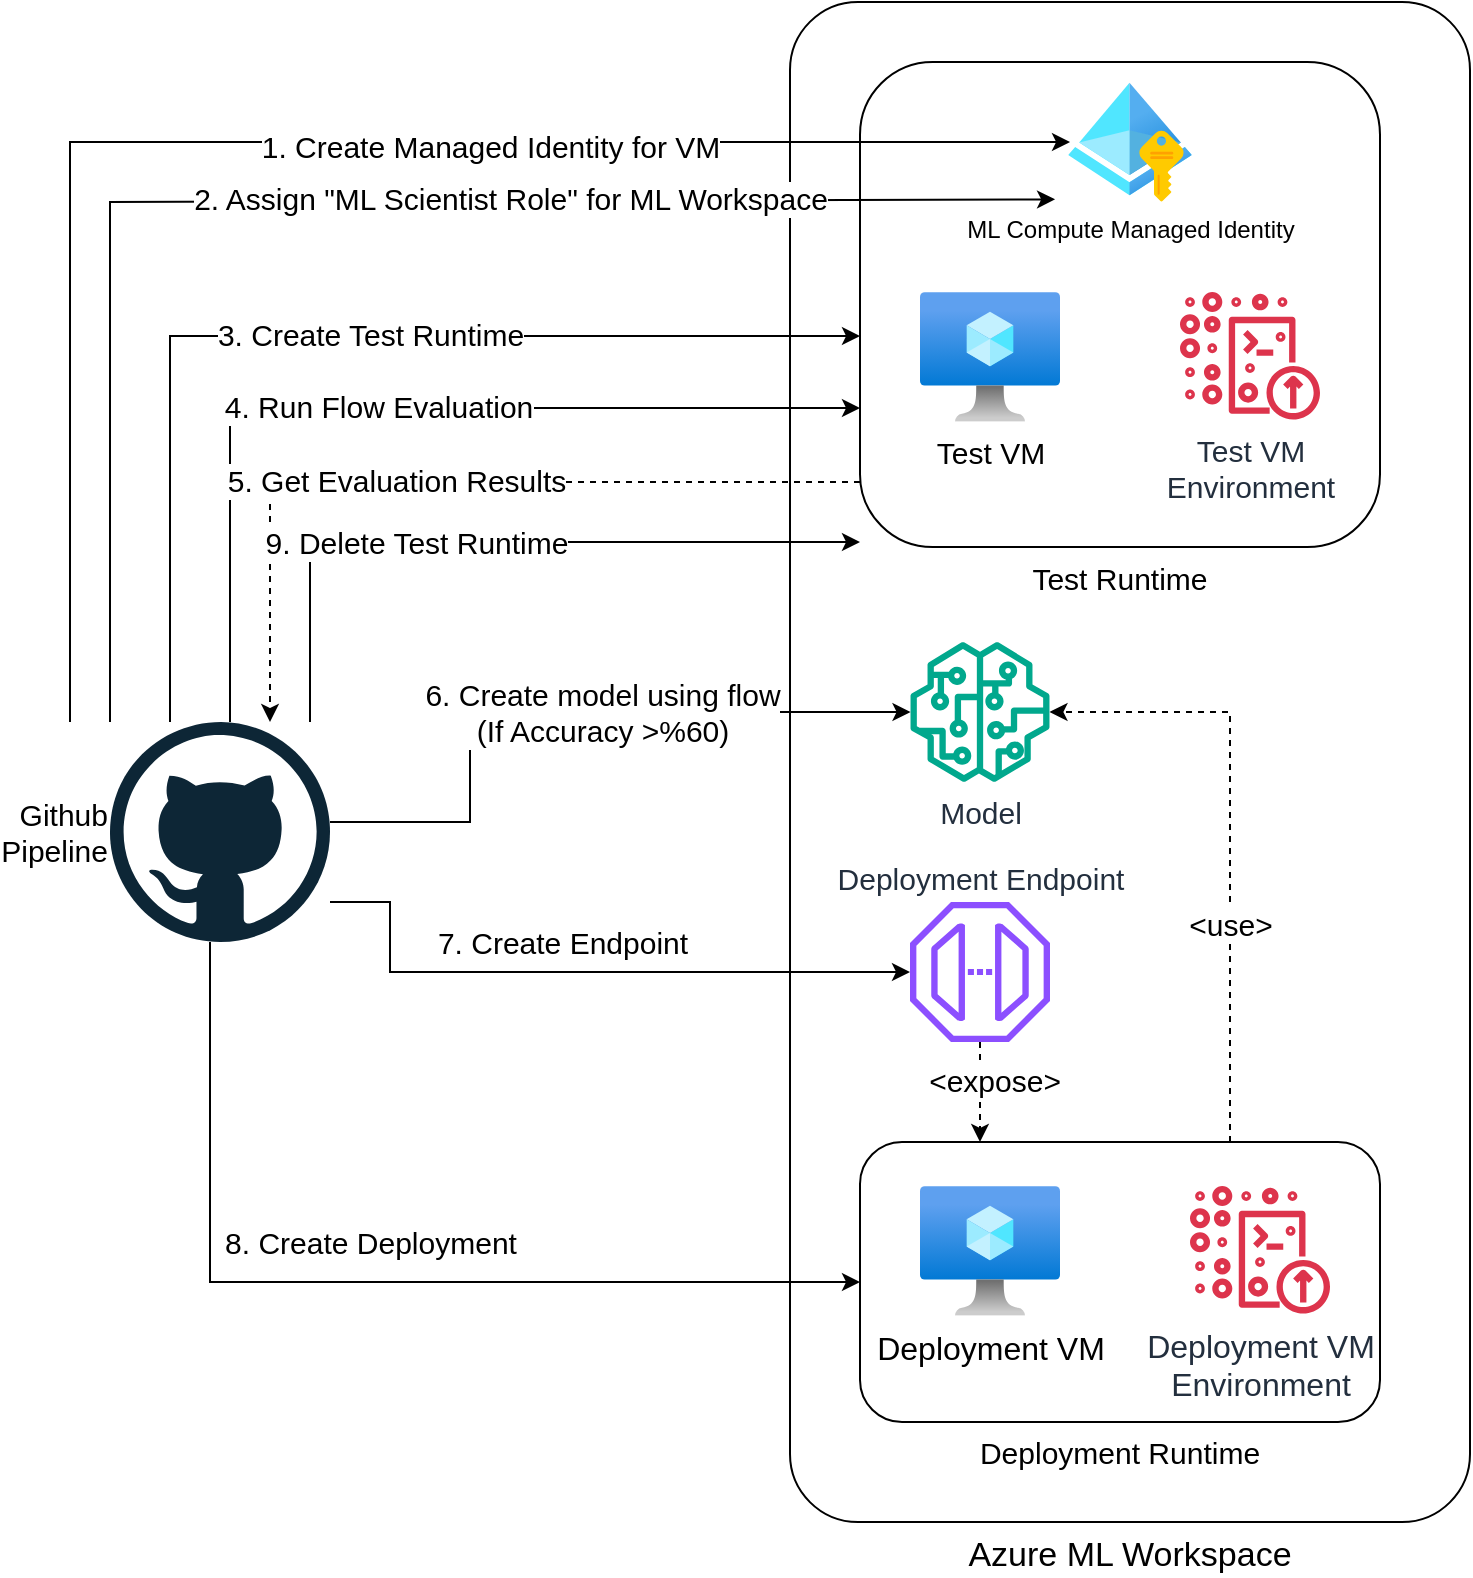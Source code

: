<mxfile version="22.1.11" type="device">
  <diagram name="Page-1" id="J1ulzrVN8QK7nklARanK">
    <mxGraphModel dx="1593" dy="2118" grid="1" gridSize="10" guides="1" tooltips="1" connect="1" arrows="1" fold="1" page="1" pageScale="1" pageWidth="827" pageHeight="1169" math="0" shadow="0">
      <root>
        <mxCell id="0" />
        <mxCell id="1" parent="0" />
        <mxCell id="mPcV5KLfGnNKVoKbEEDN-49" value="&lt;font style=&quot;font-size: 17px;&quot;&gt;Azure ML Workspace&lt;/font&gt;" style="rounded=1;whiteSpace=wrap;html=1;fillStyle=hatch;verticalAlign=top;labelPosition=center;verticalLabelPosition=bottom;align=center;fontSize=17;arcSize=10;" parent="1" vertex="1">
          <mxGeometry x="400" y="-20" width="340" height="760" as="geometry" />
        </mxCell>
        <mxCell id="mPcV5KLfGnNKVoKbEEDN-50" value="&lt;font style=&quot;font-size: 15px;&quot;&gt;Test Runtime&lt;/font&gt;" style="rounded=1;whiteSpace=wrap;html=1;fillStyle=hatch;fontSize=15;verticalAlign=top;labelPosition=center;verticalLabelPosition=bottom;align=center;" parent="1" vertex="1">
          <mxGeometry x="435" y="10" width="260" height="242.5" as="geometry" />
        </mxCell>
        <mxCell id="mPcV5KLfGnNKVoKbEEDN-97" style="edgeStyle=orthogonalEdgeStyle;rounded=0;orthogonalLoop=1;jettySize=auto;html=1;dashed=1;fontSize=15;" parent="1" source="mPcV5KLfGnNKVoKbEEDN-33" target="mPcV5KLfGnNKVoKbEEDN-11" edge="1">
          <mxGeometry relative="1" as="geometry">
            <Array as="points">
              <mxPoint x="620" y="335" />
            </Array>
          </mxGeometry>
        </mxCell>
        <mxCell id="mPcV5KLfGnNKVoKbEEDN-98" value="&lt;font style=&quot;font-size: 15px&quot;&gt;&amp;lt;use&amp;gt;&lt;/font&gt;" style="edgeLabel;html=1;align=center;verticalAlign=middle;resizable=0;points=[];fontSize=15;" parent="mPcV5KLfGnNKVoKbEEDN-97" vertex="1" connectable="0">
          <mxGeometry x="-0.127" y="3" relative="1" as="geometry">
            <mxPoint x="3" y="24" as="offset" />
          </mxGeometry>
        </mxCell>
        <mxCell id="mPcV5KLfGnNKVoKbEEDN-33" value="Deployment Runtime" style="rounded=1;whiteSpace=wrap;html=1;fillStyle=hatch;fontSize=15;verticalAlign=top;labelPosition=center;verticalLabelPosition=bottom;align=center;" parent="1" vertex="1">
          <mxGeometry x="435" y="550" width="260" height="140" as="geometry" />
        </mxCell>
        <mxCell id="mPcV5KLfGnNKVoKbEEDN-99" style="edgeStyle=orthogonalEdgeStyle;rounded=0;orthogonalLoop=1;jettySize=auto;html=1;dashed=1;" parent="1" source="mPcV5KLfGnNKVoKbEEDN-2" target="mPcV5KLfGnNKVoKbEEDN-33" edge="1">
          <mxGeometry relative="1" as="geometry">
            <Array as="points">
              <mxPoint x="570" y="565" />
              <mxPoint x="570" y="565" />
            </Array>
          </mxGeometry>
        </mxCell>
        <mxCell id="mPcV5KLfGnNKVoKbEEDN-100" value="&amp;lt;expose&amp;gt;" style="edgeLabel;html=1;align=center;verticalAlign=middle;resizable=0;points=[];fontSize=15;" parent="mPcV5KLfGnNKVoKbEEDN-99" vertex="1" connectable="0">
          <mxGeometry x="-0.233" y="1" relative="1" as="geometry">
            <mxPoint x="6" as="offset" />
          </mxGeometry>
        </mxCell>
        <mxCell id="mPcV5KLfGnNKVoKbEEDN-2" value="Deployment Endpoint" style="sketch=0;outlineConnect=0;fontColor=#232F3E;gradientColor=none;fillColor=#8C4FFF;strokeColor=none;dashed=0;verticalLabelPosition=top;verticalAlign=bottom;align=center;html=1;fontSize=15;fontStyle=0;aspect=fixed;pointerEvents=1;shape=mxgraph.aws4.endpoint;labelPosition=center;" parent="1" vertex="1">
          <mxGeometry x="460" y="430" width="70" height="70" as="geometry" />
        </mxCell>
        <mxCell id="mPcV5KLfGnNKVoKbEEDN-11" value="Model&lt;br&gt;" style="sketch=0;outlineConnect=0;fontColor=#232F3E;gradientColor=none;fillColor=#01A88D;strokeColor=none;dashed=0;verticalLabelPosition=bottom;verticalAlign=top;align=center;html=1;fontSize=15;fontStyle=0;aspect=fixed;pointerEvents=1;shape=mxgraph.aws4.sagemaker_model;" parent="1" vertex="1">
          <mxGeometry x="460" y="300" width="70" height="70" as="geometry" />
        </mxCell>
        <mxCell id="mPcV5KLfGnNKVoKbEEDN-72" style="edgeStyle=orthogonalEdgeStyle;rounded=0;orthogonalLoop=1;jettySize=auto;html=1;fontSize=15;" parent="1" source="mPcV5KLfGnNKVoKbEEDN-89" target="mPcV5KLfGnNKVoKbEEDN-11" edge="1">
          <mxGeometry relative="1" as="geometry">
            <mxPoint x="319" y="270" as="sourcePoint" />
            <Array as="points">
              <mxPoint x="240" y="390" />
              <mxPoint x="240" y="335" />
            </Array>
          </mxGeometry>
        </mxCell>
        <mxCell id="mPcV5KLfGnNKVoKbEEDN-73" value="6. Create model using flow &lt;br&gt;(If Accuracy &amp;gt;%60)" style="edgeLabel;html=1;align=center;verticalAlign=middle;resizable=0;points=[];fontSize=15;" parent="mPcV5KLfGnNKVoKbEEDN-72" vertex="1" connectable="0">
          <mxGeometry x="0.421" y="-3" relative="1" as="geometry">
            <mxPoint x="-55" y="-3" as="offset" />
          </mxGeometry>
        </mxCell>
        <mxCell id="mPcV5KLfGnNKVoKbEEDN-78" style="edgeStyle=orthogonalEdgeStyle;rounded=0;orthogonalLoop=1;jettySize=auto;html=1;fontSize=15;" parent="1" source="mPcV5KLfGnNKVoKbEEDN-89" target="mPcV5KLfGnNKVoKbEEDN-33" edge="1">
          <mxGeometry relative="1" as="geometry">
            <mxPoint x="269" y="270" as="sourcePoint" />
            <Array as="points">
              <mxPoint x="110" y="620" />
            </Array>
          </mxGeometry>
        </mxCell>
        <mxCell id="mPcV5KLfGnNKVoKbEEDN-79" value="8. Create Deployment" style="edgeLabel;html=1;align=center;verticalAlign=middle;resizable=0;points=[];fontSize=15;" parent="mPcV5KLfGnNKVoKbEEDN-78" vertex="1" connectable="0">
          <mxGeometry x="0.61" y="-1" relative="1" as="geometry">
            <mxPoint x="-149" y="-21" as="offset" />
          </mxGeometry>
        </mxCell>
        <mxCell id="mPcV5KLfGnNKVoKbEEDN-32" value="Deployment VM" style="image;aspect=fixed;html=1;points=[];align=center;fontSize=16;image=img/lib/azure2/compute/Virtual_Machine.svg;" parent="1" vertex="1">
          <mxGeometry x="465" y="572.0" width="70" height="64.92" as="geometry" />
        </mxCell>
        <mxCell id="mPcV5KLfGnNKVoKbEEDN-59" style="edgeStyle=orthogonalEdgeStyle;rounded=0;orthogonalLoop=1;jettySize=auto;html=1;fontSize=15;" parent="1" source="mPcV5KLfGnNKVoKbEEDN-89" target="mPcV5KLfGnNKVoKbEEDN-50" edge="1">
          <mxGeometry relative="1" as="geometry">
            <mxPoint x="340.99" y="225.26" as="sourcePoint" />
            <mxPoint x="600" y="170" as="targetPoint" />
            <Array as="points">
              <mxPoint x="120" y="183" />
            </Array>
          </mxGeometry>
        </mxCell>
        <mxCell id="mPcV5KLfGnNKVoKbEEDN-61" value="4. Run Flow Evaluation" style="edgeLabel;html=1;align=center;verticalAlign=middle;resizable=0;points=[];fontSize=15;" parent="mPcV5KLfGnNKVoKbEEDN-59" vertex="1" connectable="0">
          <mxGeometry x="-0.029" y="2" relative="1" as="geometry">
            <mxPoint x="2" y="1" as="offset" />
          </mxGeometry>
        </mxCell>
        <mxCell id="mPcV5KLfGnNKVoKbEEDN-62" style="edgeStyle=orthogonalEdgeStyle;rounded=0;orthogonalLoop=1;jettySize=auto;html=1;fontSize=15;dashed=1;" parent="1" source="mPcV5KLfGnNKVoKbEEDN-50" target="mPcV5KLfGnNKVoKbEEDN-89" edge="1">
          <mxGeometry relative="1" as="geometry">
            <mxPoint x="341" y="251" as="targetPoint" />
            <mxPoint x="600" y="196" as="sourcePoint" />
            <Array as="points">
              <mxPoint x="140" y="220" />
            </Array>
          </mxGeometry>
        </mxCell>
        <mxCell id="mPcV5KLfGnNKVoKbEEDN-63" value="5. Get Evaluation Results" style="edgeLabel;html=1;align=center;verticalAlign=middle;resizable=0;points=[];fontSize=15;" parent="mPcV5KLfGnNKVoKbEEDN-62" vertex="1" connectable="0">
          <mxGeometry x="0.032" relative="1" as="geometry">
            <mxPoint x="-18" y="-1" as="offset" />
          </mxGeometry>
        </mxCell>
        <mxCell id="mPcV5KLfGnNKVoKbEEDN-74" style="edgeStyle=orthogonalEdgeStyle;rounded=0;orthogonalLoop=1;jettySize=auto;html=1;fontSize=15;" parent="1" source="mPcV5KLfGnNKVoKbEEDN-89" target="mPcV5KLfGnNKVoKbEEDN-2" edge="1">
          <mxGeometry relative="1" as="geometry">
            <mxPoint x="294" y="270" as="sourcePoint" />
            <mxPoint x="610" y="540" as="targetPoint" />
            <Array as="points">
              <mxPoint x="200" y="430" />
              <mxPoint x="200" y="465" />
            </Array>
          </mxGeometry>
        </mxCell>
        <mxCell id="mPcV5KLfGnNKVoKbEEDN-75" value="7. Create Endpoint" style="edgeLabel;html=1;align=center;verticalAlign=middle;resizable=0;points=[];fontSize=15;" parent="mPcV5KLfGnNKVoKbEEDN-74" vertex="1" connectable="0">
          <mxGeometry x="-0.179" relative="1" as="geometry">
            <mxPoint x="17" y="-15" as="offset" />
          </mxGeometry>
        </mxCell>
        <mxCell id="mPcV5KLfGnNKVoKbEEDN-89" value="&lt;font style=&quot;font-size: 15px&quot;&gt;Github &lt;br&gt;Pipeline&lt;/font&gt;" style="dashed=0;outlineConnect=0;html=1;align=right;labelPosition=left;verticalLabelPosition=middle;verticalAlign=middle;shape=mxgraph.weblogos.github;fontSize=15;aspect=fixed;" parent="1" vertex="1">
          <mxGeometry x="60" y="340" width="110" height="110" as="geometry" />
        </mxCell>
        <mxCell id="mPcV5KLfGnNKVoKbEEDN-92" value="Deployment VM &lt;br style=&quot;font-size: 16px;&quot;&gt;Environment" style="sketch=0;outlineConnect=0;fontColor=#232F3E;gradientColor=none;fillColor=#DD344C;strokeColor=none;dashed=0;verticalLabelPosition=bottom;verticalAlign=top;align=center;html=1;fontSize=16;fontStyle=0;aspect=fixed;pointerEvents=1;shape=mxgraph.aws4.development_environment;" parent="1" vertex="1">
          <mxGeometry x="600" y="572.0" width="70" height="63.72" as="geometry" />
        </mxCell>
        <mxCell id="mPcV5KLfGnNKVoKbEEDN-101" value="" style="endArrow=classic;html=1;rounded=0;edgeStyle=orthogonalEdgeStyle;" parent="1" source="mPcV5KLfGnNKVoKbEEDN-89" target="mPcV5KLfGnNKVoKbEEDN-50" edge="1">
          <mxGeometry width="50" height="50" relative="1" as="geometry">
            <mxPoint x="580" y="300" as="sourcePoint" />
            <mxPoint x="600" y="143" as="targetPoint" />
            <Array as="points">
              <mxPoint x="90" y="147" />
            </Array>
          </mxGeometry>
        </mxCell>
        <mxCell id="mPcV5KLfGnNKVoKbEEDN-102" value="3. Create Test Runtime" style="edgeLabel;html=1;align=center;verticalAlign=middle;resizable=0;points=[];fontSize=15;" parent="mPcV5KLfGnNKVoKbEEDN-101" vertex="1" connectable="0">
          <mxGeometry x="0.044" y="1" relative="1" as="geometry">
            <mxPoint x="12" as="offset" />
          </mxGeometry>
        </mxCell>
        <mxCell id="mPcV5KLfGnNKVoKbEEDN-103" value="" style="endArrow=classic;html=1;rounded=0;edgeStyle=orthogonalEdgeStyle;" parent="1" source="mPcV5KLfGnNKVoKbEEDN-89" target="mPcV5KLfGnNKVoKbEEDN-50" edge="1">
          <mxGeometry width="50" height="50" relative="1" as="geometry">
            <mxPoint x="580" y="400" as="sourcePoint" />
            <mxPoint x="600" y="220" as="targetPoint" />
            <Array as="points">
              <mxPoint x="160" y="250" />
            </Array>
          </mxGeometry>
        </mxCell>
        <mxCell id="mPcV5KLfGnNKVoKbEEDN-104" value="9. Delete Test Runtime" style="edgeLabel;html=1;align=center;verticalAlign=middle;resizable=0;points=[];fontSize=15;" parent="mPcV5KLfGnNKVoKbEEDN-103" vertex="1" connectable="0">
          <mxGeometry x="0.003" y="-1" relative="1" as="geometry">
            <mxPoint x="-40" y="-1" as="offset" />
          </mxGeometry>
        </mxCell>
        <mxCell id="mPcV5KLfGnNKVoKbEEDN-56" style="edgeStyle=orthogonalEdgeStyle;rounded=0;orthogonalLoop=1;jettySize=auto;html=1;exitX=0;exitY=0.5;exitDx=0;exitDy=0;entryX=0;entryY=0.5;entryDx=0;entryDy=0;fontSize=15;" parent="1" source="mPcV5KLfGnNKVoKbEEDN-50" target="mPcV5KLfGnNKVoKbEEDN-50" edge="1">
          <mxGeometry relative="1" as="geometry" />
        </mxCell>
        <mxCell id="mPcV5KLfGnNKVoKbEEDN-25" value="Test VM &lt;br&gt;Environment" style="sketch=0;outlineConnect=0;fontColor=#232F3E;gradientColor=none;fillColor=#DD344C;strokeColor=none;dashed=0;verticalLabelPosition=bottom;verticalAlign=top;align=center;html=1;fontSize=15;fontStyle=0;aspect=fixed;pointerEvents=1;shape=mxgraph.aws4.development_environment;" parent="1" vertex="1">
          <mxGeometry x="595" y="125" width="70" height="63.72" as="geometry" />
        </mxCell>
        <mxCell id="mPcV5KLfGnNKVoKbEEDN-18" value="Test VM" style="image;aspect=fixed;html=1;points=[];align=center;fontSize=15;image=img/lib/azure2/compute/Virtual_Machine.svg;" parent="1" vertex="1">
          <mxGeometry x="465" y="125" width="70" height="64.93" as="geometry" />
        </mxCell>
        <mxCell id="rs4TAcphrp-Agjxt_lAX-2" value="ML Compute Managed Identity" style="image;aspect=fixed;html=1;points=[];align=center;fontSize=12;image=img/lib/azure2/identity/Managed_Identities.svg;" vertex="1" parent="1">
          <mxGeometry x="539.09" y="20" width="61.82" height="60" as="geometry" />
        </mxCell>
        <mxCell id="rs4TAcphrp-Agjxt_lAX-5" value="" style="endArrow=classic;html=1;rounded=0;entryX=0.015;entryY=0.5;entryDx=0;entryDy=0;entryPerimeter=0;" edge="1" parent="1" target="rs4TAcphrp-Agjxt_lAX-2">
          <mxGeometry width="50" height="50" relative="1" as="geometry">
            <mxPoint x="40" y="340" as="sourcePoint" />
            <mxPoint x="50" y="20" as="targetPoint" />
            <Array as="points">
              <mxPoint x="40" y="50" />
            </Array>
          </mxGeometry>
        </mxCell>
        <mxCell id="rs4TAcphrp-Agjxt_lAX-6" value="1. Create Managed Identity for VM" style="edgeLabel;html=1;align=center;verticalAlign=middle;resizable=0;points=[];fontSize=15;" vertex="1" connectable="0" parent="rs4TAcphrp-Agjxt_lAX-5">
          <mxGeometry x="0.265" y="-2" relative="1" as="geometry">
            <mxPoint as="offset" />
          </mxGeometry>
        </mxCell>
        <mxCell id="rs4TAcphrp-Agjxt_lAX-7" value="" style="endArrow=classic;html=1;rounded=0;entryX=-0.106;entryY=0.978;entryDx=0;entryDy=0;entryPerimeter=0;" edge="1" parent="1" target="rs4TAcphrp-Agjxt_lAX-2">
          <mxGeometry width="50" height="50" relative="1" as="geometry">
            <mxPoint x="60" y="340" as="sourcePoint" />
            <mxPoint x="110" y="290" as="targetPoint" />
            <Array as="points">
              <mxPoint x="60" y="80" />
            </Array>
          </mxGeometry>
        </mxCell>
        <mxCell id="rs4TAcphrp-Agjxt_lAX-8" value="2. Assign &quot;ML Scientist Role&quot; for ML Workspace" style="edgeLabel;html=1;align=center;verticalAlign=middle;resizable=0;points=[];fontSize=15;" vertex="1" connectable="0" parent="rs4TAcphrp-Agjxt_lAX-7">
          <mxGeometry x="0.254" y="2" relative="1" as="geometry">
            <mxPoint as="offset" />
          </mxGeometry>
        </mxCell>
      </root>
    </mxGraphModel>
  </diagram>
</mxfile>
